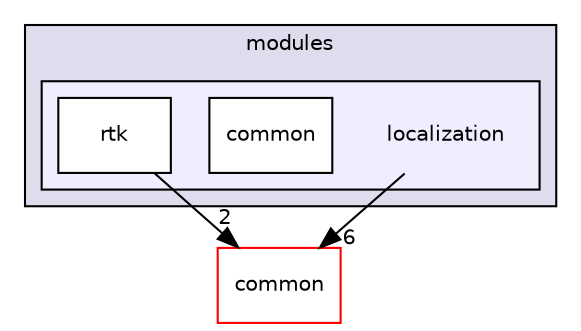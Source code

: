 digraph "modules/localization" {
  compound=true
  node [ fontsize="10", fontname="Helvetica"];
  edge [ labelfontsize="10", labelfontname="Helvetica"];
  subgraph clusterdir_e05d7e2b1ecd646af5bb94391405f3b5 {
    graph [ bgcolor="#ddddee", pencolor="black", label="modules" fontname="Helvetica", fontsize="10", URL="dir_e05d7e2b1ecd646af5bb94391405f3b5.html"]
  subgraph clusterdir_2a5a85b04c02a024620c9614cdb88168 {
    graph [ bgcolor="#eeeeff", pencolor="black", label="" URL="dir_2a5a85b04c02a024620c9614cdb88168.html"];
    dir_2a5a85b04c02a024620c9614cdb88168 [shape=plaintext label="localization"];
    dir_93c3aa6bc07273507edfc5360f12d109 [shape=box label="common" color="black" fillcolor="white" style="filled" URL="dir_93c3aa6bc07273507edfc5360f12d109.html"];
    dir_fb0852ff30e5f8f157ae9dbf8a0c124c [shape=box label="rtk" color="black" fillcolor="white" style="filled" URL="dir_fb0852ff30e5f8f157ae9dbf8a0c124c.html"];
  }
  }
  dir_9a5e51f49964887903df6eed98080585 [shape=box label="common" fillcolor="white" style="filled" color="red" URL="dir_9a5e51f49964887903df6eed98080585.html"];
  dir_fb0852ff30e5f8f157ae9dbf8a0c124c->dir_9a5e51f49964887903df6eed98080585 [headlabel="2", labeldistance=1.5 headhref="dir_000135_000050.html"];
  dir_2a5a85b04c02a024620c9614cdb88168->dir_9a5e51f49964887903df6eed98080585 [headlabel="6", labeldistance=1.5 headhref="dir_000133_000050.html"];
}
